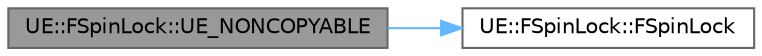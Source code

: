 digraph "UE::FSpinLock::UE_NONCOPYABLE"
{
 // INTERACTIVE_SVG=YES
 // LATEX_PDF_SIZE
  bgcolor="transparent";
  edge [fontname=Helvetica,fontsize=10,labelfontname=Helvetica,labelfontsize=10];
  node [fontname=Helvetica,fontsize=10,shape=box,height=0.2,width=0.4];
  rankdir="LR";
  Node1 [id="Node000001",label="UE::FSpinLock::UE_NONCOPYABLE",height=0.2,width=0.4,color="gray40", fillcolor="grey60", style="filled", fontcolor="black",tooltip=" "];
  Node1 -> Node2 [id="edge1_Node000001_Node000002",color="steelblue1",style="solid",tooltip=" "];
  Node2 [id="Node000002",label="UE::FSpinLock::FSpinLock",height=0.2,width=0.4,color="grey40", fillcolor="white", style="filled",URL="$d0/dce/classUE_1_1FSpinLock.html#ab4e51ee671cf8096e74d3b906ff7f9fe",tooltip=" "];
}
